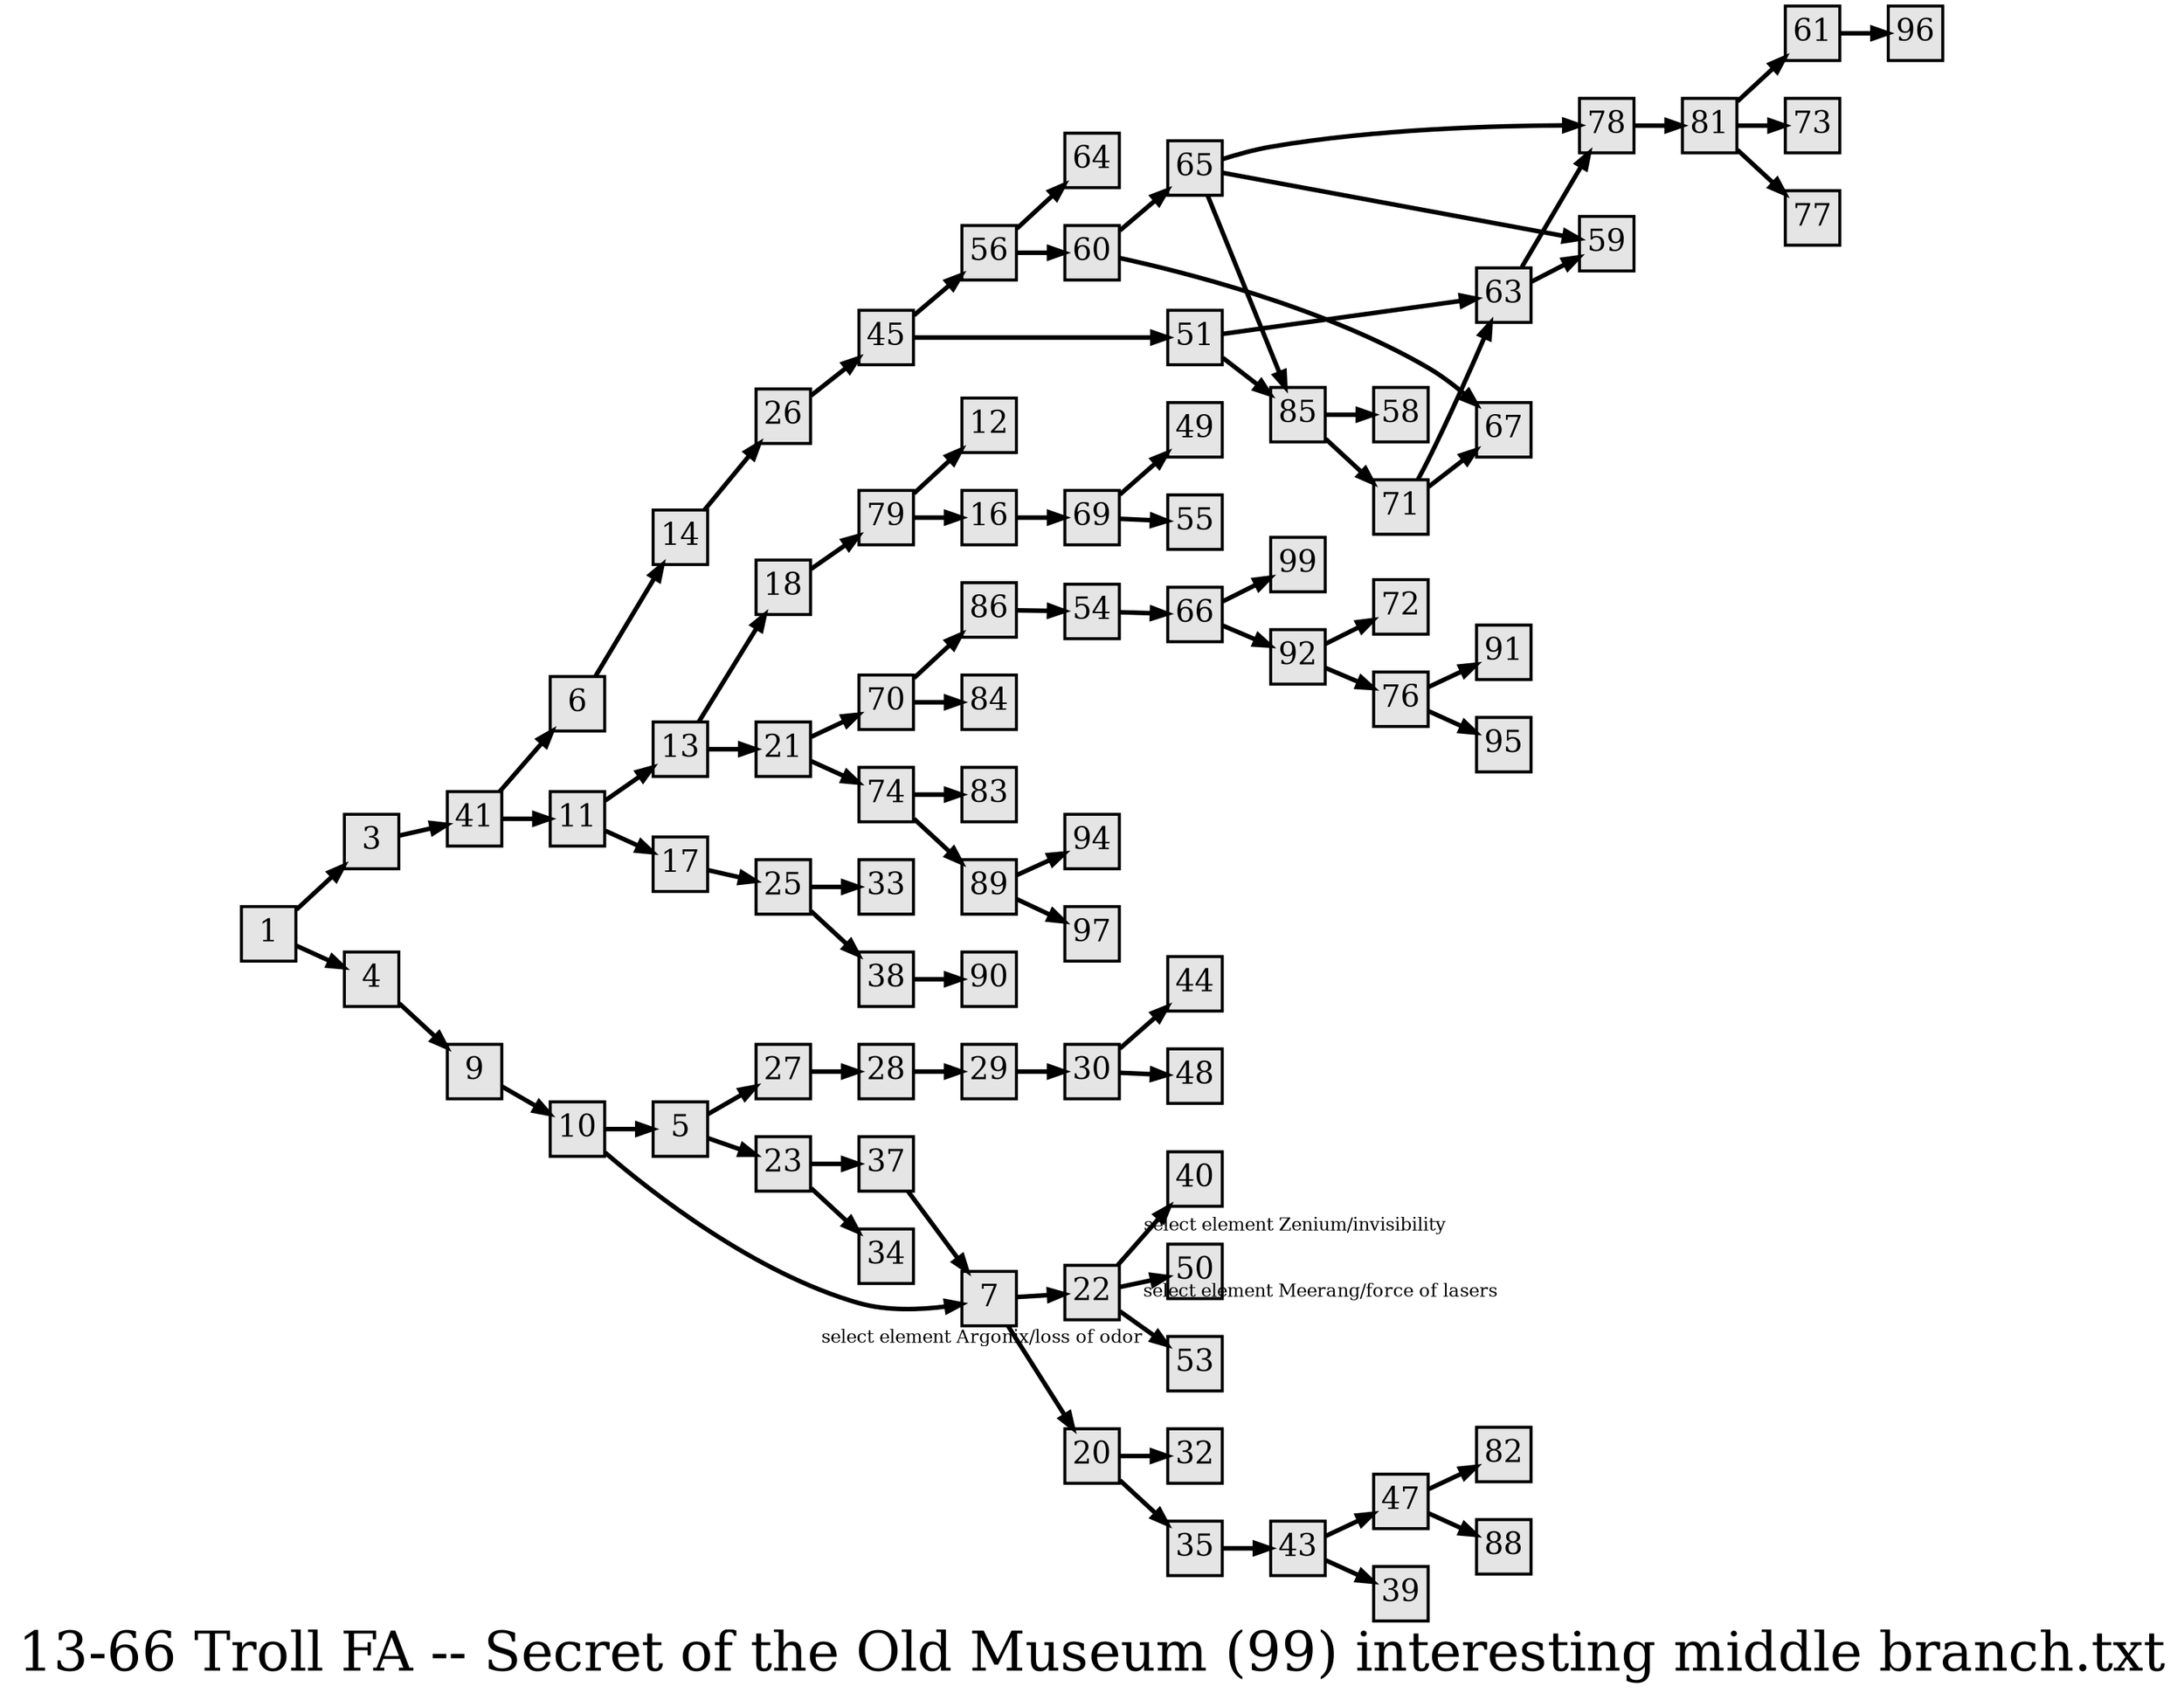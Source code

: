 digraph g{
  graph [ label="13-66 Troll FA -- Secret of the Old Museum (99) interesting middle branch.txt" rankdir=LR, ordering=out, fontsize=36, nodesep="0.35", ranksep="0.45"];
  node  [shape=rect, penwidth=2, fontsize=20, style=filled, fillcolor=grey90, margin="0,0", labelfloat=true, regular=true, fixedsize=true];
  edge  [labelfloat=true, penwidth=3, fontsize=12];
  1 -> 3;
  1 -> 4;
  3 -> 41;
  4 -> 9;
  5 -> 27;
  5 -> 23;
  6 -> 14;
  7 -> 22;
  7 -> 20;
  9 -> 10;
  10 -> 5;
  10 -> 7;
  11 -> 13;
  11 -> 17;
  13 -> 18;
  13 -> 21;
  14 -> 26;
  16 -> 69;
  17 -> 25;
  18 -> 79;
  20 -> 32;
  20 -> 35;
  21 -> 70;
  21 -> 74;
  22 -> 40	[ xlabel="select element Zenium/invisibility" ];
  22 -> 50	[ xlabel="select element Meerang/force of lasers" ];
  22 -> 53	[ xlabel="select element Argonix/loss of odor" ];
  23 -> 37;
  23 -> 34;
  25 -> 33;
  25 -> 38;
  26 -> 45;
  27 -> 28;
  28 -> 29;
  29 -> 30;
  30 -> 44;
  30 -> 48;
  35 -> 43;
  37 -> 7;
  38 -> 90;
  41 -> 6;
  41 -> 11;
  43 -> 47;
  43 -> 39;
  45 -> 56;
  45 -> 51;
  47 -> 82;
  47 -> 88;
  51 -> 63;
  51 -> 85;
  54 -> 66;
  56 -> 64;
  56 -> 60;
  60 -> 65;
  60 -> 67;
  61 -> 96;
  63 -> 78;
  63 -> 59;
  65 -> 78;
  65 -> 59;
  65 -> 85;
  66 -> 99;
  66 -> 92;
  69 -> 49;
  69 -> 55;
  70 -> 86;
  70 -> 84;
  71 -> 63;
  71 -> 67;
  74 -> 83;
  74 -> 89;
  76 -> 91;
  76 -> 95;
  78 -> 81;
  79 -> 12;
  79 -> 16;
  81 -> 61;
  81 -> 73;
  81 -> 77;
  85 -> 58;
  85 -> 71;
  86 -> 54;
  89 -> 94;
  89 -> 97;
  92 -> 72;
  92 -> 76;
}

